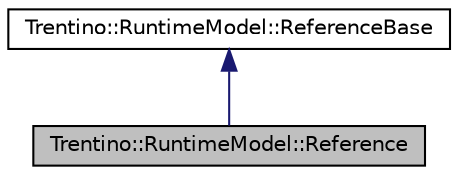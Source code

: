 digraph G
{
  edge [fontname="Helvetica",fontsize="10",labelfontname="Helvetica",labelfontsize="10"];
  node [fontname="Helvetica",fontsize="10",shape=record];
  Node1 [label="Trentino::RuntimeModel::Reference",height=0.2,width=0.4,color="black", fillcolor="grey75", style="filled" fontcolor="black"];
  Node2 -> Node1 [dir="back",color="midnightblue",fontsize="10",style="solid",fontname="Helvetica"];
  Node2 [label="Trentino::RuntimeModel::ReferenceBase",height=0.2,width=0.4,color="black", fillcolor="white", style="filled",URL="$class_trentino_1_1_runtime_model_1_1_reference_base.html",tooltip="Represents an SCA reference at runtime."];
}
